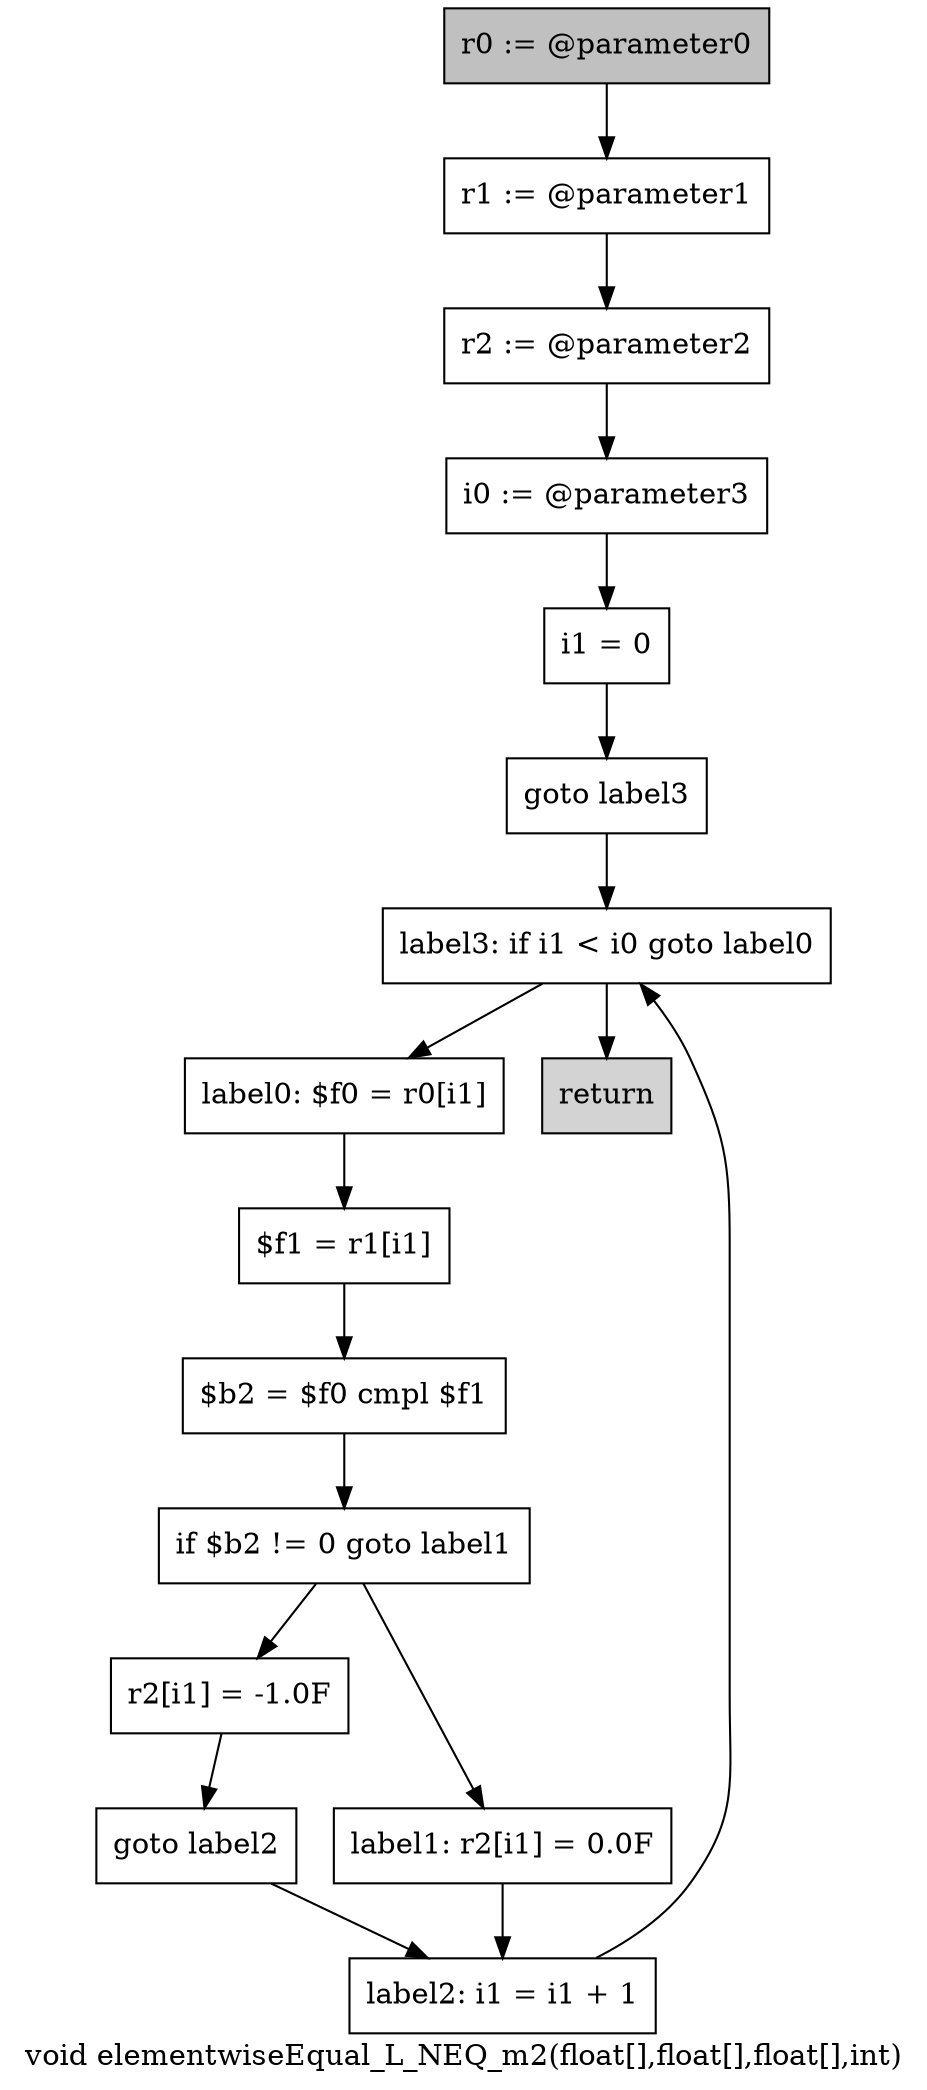digraph "void elementwiseEqual_L_NEQ_m2(float[],float[],float[],int)" {
    label="void elementwiseEqual_L_NEQ_m2(float[],float[],float[],int)";
    node [shape=box];
    "0" [style=filled,fillcolor=gray,label="r0 := @parameter0",];
    "1" [label="r1 := @parameter1",];
    "0"->"1";
    "2" [label="r2 := @parameter2",];
    "1"->"2";
    "3" [label="i0 := @parameter3",];
    "2"->"3";
    "4" [label="i1 = 0",];
    "3"->"4";
    "5" [label="goto label3",];
    "4"->"5";
    "14" [label="label3: if i1 < i0 goto label0",];
    "5"->"14";
    "6" [label="label0: $f0 = r0[i1]",];
    "7" [label="$f1 = r1[i1]",];
    "6"->"7";
    "8" [label="$b2 = $f0 cmpl $f1",];
    "7"->"8";
    "9" [label="if $b2 != 0 goto label1",];
    "8"->"9";
    "10" [label="r2[i1] = -1.0F",];
    "9"->"10";
    "12" [label="label1: r2[i1] = 0.0F",];
    "9"->"12";
    "11" [label="goto label2",];
    "10"->"11";
    "13" [label="label2: i1 = i1 + 1",];
    "11"->"13";
    "12"->"13";
    "13"->"14";
    "14"->"6";
    "15" [style=filled,fillcolor=lightgray,label="return",];
    "14"->"15";
}
